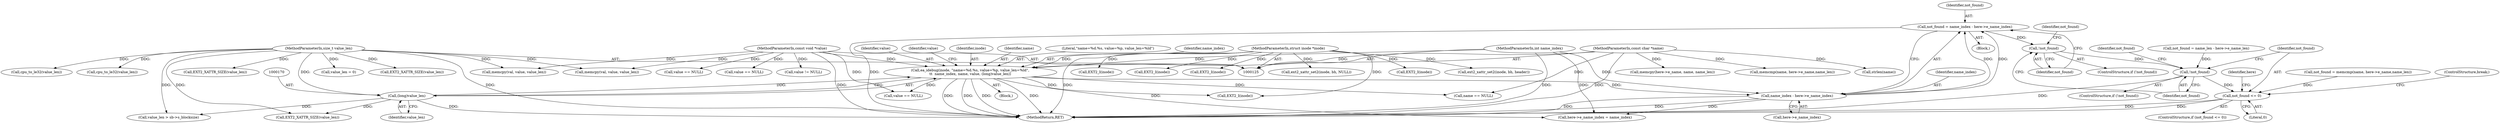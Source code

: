 digraph "0_linux_be0726d33cb8f411945884664924bed3cb8c70ee_10@integer" {
"1000334" [label="(Call,not_found = name_index - here->e_name_index)"];
"1000336" [label="(Call,name_index - here->e_name_index)"];
"1000163" [label="(Call,ea_idebug(inode, \"name=%d.%s, value=%p, value_len=%ld\",\n\t\t  name_index, name, value, (long)value_len))"];
"1000126" [label="(MethodParameterIn,struct inode *inode)"];
"1000127" [label="(MethodParameterIn,int name_index)"];
"1000128" [label="(MethodParameterIn,const char *name)"];
"1000129" [label="(MethodParameterIn,const void *value)"];
"1000169" [label="(Call,(long)value_len)"];
"1000130" [label="(MethodParameterIn,size_t value_len)"];
"1000342" [label="(Call,!not_found)"];
"1000352" [label="(Call,!not_found)"];
"1000363" [label="(Call,not_found <= 0)"];
"1000129" [label="(MethodParameterIn,const void *value)"];
"1000951" [label="(Call,memcpy(val, value, value_len))"];
"1000974" [label="(Call,ext2_xattr_set2(inode, bh, NULL))"];
"1001019" [label="(MethodReturn,RET)"];
"1000362" [label="(ControlStructure,if (not_found <= 0))"];
"1000127" [label="(MethodParameterIn,int name_index)"];
"1000733" [label="(Call,memcpy(here->e_name, name, name_len))"];
"1000867" [label="(Call,value == NULL)"];
"1000166" [label="(Identifier,name_index)"];
"1000163" [label="(Call,ea_idebug(inode, \"name=%d.%s, value=%p, value_len=%ld\",\n\t\t  name_index, name, value, (long)value_len))"];
"1000911" [label="(Call,cpu_to_le32(value_len))"];
"1000342" [label="(Call,!not_found)"];
"1000919" [label="(Call,EXT2_XATTR_SIZE(value_len))"];
"1000169" [label="(Call,(long)value_len)"];
"1000168" [label="(Identifier,value)"];
"1000128" [label="(MethodParameterIn,const char *name)"];
"1000206" [label="(Call,EXT2_I(inode))"];
"1000220" [label="(Call,EXT2_I(inode))"];
"1000338" [label="(Call,here->e_name_index)"];
"1000994" [label="(Call,ext2_xattr_set2(inode, bh, header))"];
"1000356" [label="(Call,memcmp(name, here->e_name,name_len))"];
"1000352" [label="(Call,!not_found)"];
"1000366" [label="(ControlStructure,break;)"];
"1000334" [label="(Call,not_found = name_index - here->e_name_index)"];
"1000195" [label="(Call,value_len > sb->s_blocksize)"];
"1000533" [label="(Call,EXT2_XATTR_SIZE(value_len))"];
"1000344" [label="(Call,not_found = name_len - here->e_name_len)"];
"1000188" [label="(Call,strlen(name))"];
"1000365" [label="(Literal,0)"];
"1000281" [label="(Call,EXT2_I(inode))"];
"1000173" [label="(Call,value == NULL)"];
"1000337" [label="(Identifier,name_index)"];
"1000132" [label="(Block,)"];
"1000723" [label="(Call,here->e_name_index = name_index)"];
"1000176" [label="(Call,value_len = 0)"];
"1000174" [label="(Identifier,value)"];
"1000802" [label="(Call,memcpy(val, value, value_len))"];
"1000126" [label="(MethodParameterIn,struct inode *inode)"];
"1000180" [label="(Call,name == NULL)"];
"1000785" [label="(Call,EXT2_XATTR_SIZE(value_len))"];
"1000164" [label="(Identifier,inode)"];
"1000345" [label="(Identifier,not_found)"];
"1000130" [label="(MethodParameterIn,size_t value_len)"];
"1000341" [label="(ControlStructure,if (!not_found))"];
"1000465" [label="(Call,value == NULL)"];
"1000343" [label="(Identifier,not_found)"];
"1000167" [label="(Identifier,name)"];
"1000355" [label="(Identifier,not_found)"];
"1000368" [label="(Identifier,here)"];
"1000211" [label="(Call,EXT2_I(inode))"];
"1001014" [label="(Call,EXT2_I(inode))"];
"1000903" [label="(Call,value != NULL)"];
"1000364" [label="(Identifier,not_found)"];
"1000335" [label="(Identifier,not_found)"];
"1000363" [label="(Call,not_found <= 0)"];
"1000171" [label="(Identifier,value_len)"];
"1000792" [label="(Call,cpu_to_le32(value_len))"];
"1000165" [label="(Literal,\"name=%d.%s, value=%p, value_len=%ld\")"];
"1000354" [label="(Call,not_found = memcmp(name, here->e_name,name_len))"];
"1000353" [label="(Identifier,not_found)"];
"1000351" [label="(ControlStructure,if (!not_found))"];
"1000297" [label="(Block,)"];
"1000336" [label="(Call,name_index - here->e_name_index)"];
"1000334" -> "1000297"  [label="AST: "];
"1000334" -> "1000336"  [label="CFG: "];
"1000335" -> "1000334"  [label="AST: "];
"1000336" -> "1000334"  [label="AST: "];
"1000343" -> "1000334"  [label="CFG: "];
"1000334" -> "1001019"  [label="DDG: "];
"1000336" -> "1000334"  [label="DDG: "];
"1000336" -> "1000334"  [label="DDG: "];
"1000334" -> "1000342"  [label="DDG: "];
"1000336" -> "1000338"  [label="CFG: "];
"1000337" -> "1000336"  [label="AST: "];
"1000338" -> "1000336"  [label="AST: "];
"1000336" -> "1001019"  [label="DDG: "];
"1000336" -> "1001019"  [label="DDG: "];
"1000163" -> "1000336"  [label="DDG: "];
"1000127" -> "1000336"  [label="DDG: "];
"1000336" -> "1000723"  [label="DDG: "];
"1000163" -> "1000132"  [label="AST: "];
"1000163" -> "1000169"  [label="CFG: "];
"1000164" -> "1000163"  [label="AST: "];
"1000165" -> "1000163"  [label="AST: "];
"1000166" -> "1000163"  [label="AST: "];
"1000167" -> "1000163"  [label="AST: "];
"1000168" -> "1000163"  [label="AST: "];
"1000169" -> "1000163"  [label="AST: "];
"1000174" -> "1000163"  [label="CFG: "];
"1000163" -> "1001019"  [label="DDG: "];
"1000163" -> "1001019"  [label="DDG: "];
"1000163" -> "1001019"  [label="DDG: "];
"1000163" -> "1001019"  [label="DDG: "];
"1000126" -> "1000163"  [label="DDG: "];
"1000127" -> "1000163"  [label="DDG: "];
"1000128" -> "1000163"  [label="DDG: "];
"1000129" -> "1000163"  [label="DDG: "];
"1000169" -> "1000163"  [label="DDG: "];
"1000163" -> "1000173"  [label="DDG: "];
"1000163" -> "1000180"  [label="DDG: "];
"1000163" -> "1000206"  [label="DDG: "];
"1000163" -> "1000723"  [label="DDG: "];
"1000126" -> "1000125"  [label="AST: "];
"1000126" -> "1001019"  [label="DDG: "];
"1000126" -> "1000206"  [label="DDG: "];
"1000126" -> "1000211"  [label="DDG: "];
"1000126" -> "1000220"  [label="DDG: "];
"1000126" -> "1000281"  [label="DDG: "];
"1000126" -> "1000974"  [label="DDG: "];
"1000126" -> "1000994"  [label="DDG: "];
"1000126" -> "1001014"  [label="DDG: "];
"1000127" -> "1000125"  [label="AST: "];
"1000127" -> "1001019"  [label="DDG: "];
"1000127" -> "1000723"  [label="DDG: "];
"1000128" -> "1000125"  [label="AST: "];
"1000128" -> "1001019"  [label="DDG: "];
"1000128" -> "1000180"  [label="DDG: "];
"1000128" -> "1000188"  [label="DDG: "];
"1000128" -> "1000356"  [label="DDG: "];
"1000128" -> "1000733"  [label="DDG: "];
"1000129" -> "1000125"  [label="AST: "];
"1000129" -> "1001019"  [label="DDG: "];
"1000129" -> "1000173"  [label="DDG: "];
"1000129" -> "1000465"  [label="DDG: "];
"1000129" -> "1000802"  [label="DDG: "];
"1000129" -> "1000867"  [label="DDG: "];
"1000129" -> "1000903"  [label="DDG: "];
"1000129" -> "1000951"  [label="DDG: "];
"1000169" -> "1000171"  [label="CFG: "];
"1000170" -> "1000169"  [label="AST: "];
"1000171" -> "1000169"  [label="AST: "];
"1000169" -> "1001019"  [label="DDG: "];
"1000130" -> "1000169"  [label="DDG: "];
"1000169" -> "1000195"  [label="DDG: "];
"1000169" -> "1000533"  [label="DDG: "];
"1000130" -> "1000125"  [label="AST: "];
"1000130" -> "1001019"  [label="DDG: "];
"1000130" -> "1000176"  [label="DDG: "];
"1000130" -> "1000195"  [label="DDG: "];
"1000130" -> "1000533"  [label="DDG: "];
"1000130" -> "1000785"  [label="DDG: "];
"1000130" -> "1000792"  [label="DDG: "];
"1000130" -> "1000802"  [label="DDG: "];
"1000130" -> "1000911"  [label="DDG: "];
"1000130" -> "1000919"  [label="DDG: "];
"1000130" -> "1000951"  [label="DDG: "];
"1000342" -> "1000341"  [label="AST: "];
"1000342" -> "1000343"  [label="CFG: "];
"1000343" -> "1000342"  [label="AST: "];
"1000345" -> "1000342"  [label="CFG: "];
"1000353" -> "1000342"  [label="CFG: "];
"1000342" -> "1000352"  [label="DDG: "];
"1000352" -> "1000351"  [label="AST: "];
"1000352" -> "1000353"  [label="CFG: "];
"1000353" -> "1000352"  [label="AST: "];
"1000355" -> "1000352"  [label="CFG: "];
"1000364" -> "1000352"  [label="CFG: "];
"1000352" -> "1001019"  [label="DDG: "];
"1000344" -> "1000352"  [label="DDG: "];
"1000352" -> "1000363"  [label="DDG: "];
"1000363" -> "1000362"  [label="AST: "];
"1000363" -> "1000365"  [label="CFG: "];
"1000364" -> "1000363"  [label="AST: "];
"1000365" -> "1000363"  [label="AST: "];
"1000366" -> "1000363"  [label="CFG: "];
"1000368" -> "1000363"  [label="CFG: "];
"1000363" -> "1001019"  [label="DDG: "];
"1000363" -> "1001019"  [label="DDG: "];
"1000354" -> "1000363"  [label="DDG: "];
}
